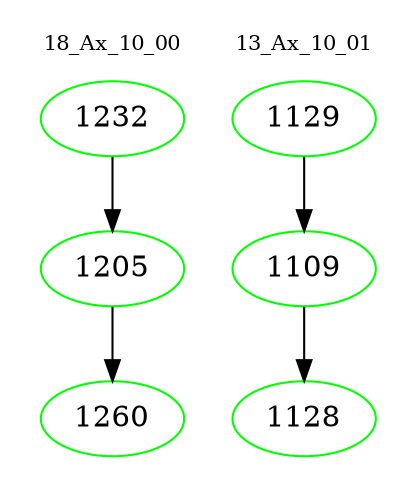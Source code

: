 digraph{
subgraph cluster_0 {
color = white
label = "18_Ax_10_00";
fontsize=10;
T0_1232 [label="1232", color="green"]
T0_1232 -> T0_1205 [color="black"]
T0_1205 [label="1205", color="green"]
T0_1205 -> T0_1260 [color="black"]
T0_1260 [label="1260", color="green"]
}
subgraph cluster_1 {
color = white
label = "13_Ax_10_01";
fontsize=10;
T1_1129 [label="1129", color="green"]
T1_1129 -> T1_1109 [color="black"]
T1_1109 [label="1109", color="green"]
T1_1109 -> T1_1128 [color="black"]
T1_1128 [label="1128", color="green"]
}
}
